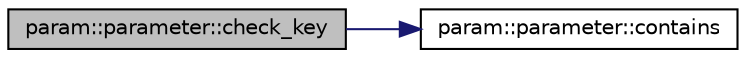 digraph "param::parameter::check_key"
{
 // LATEX_PDF_SIZE
  edge [fontname="Helvetica",fontsize="10",labelfontname="Helvetica",labelfontsize="10"];
  node [fontname="Helvetica",fontsize="10",shape=record];
  rankdir="LR";
  Node1 [label="param::parameter::check_key",height=0.2,width=0.4,color="black", fillcolor="grey75", style="filled", fontcolor="black",tooltip=" "];
  Node1 -> Node2 [color="midnightblue",fontsize="10",style="solid",fontname="Helvetica"];
  Node2 [label="param::parameter::contains",height=0.2,width=0.4,color="black", fillcolor="white", style="filled",URL="$classparam_1_1parameter.html#aba87a06a29b36512ec6f50662e55bafa",tooltip=" "];
}

